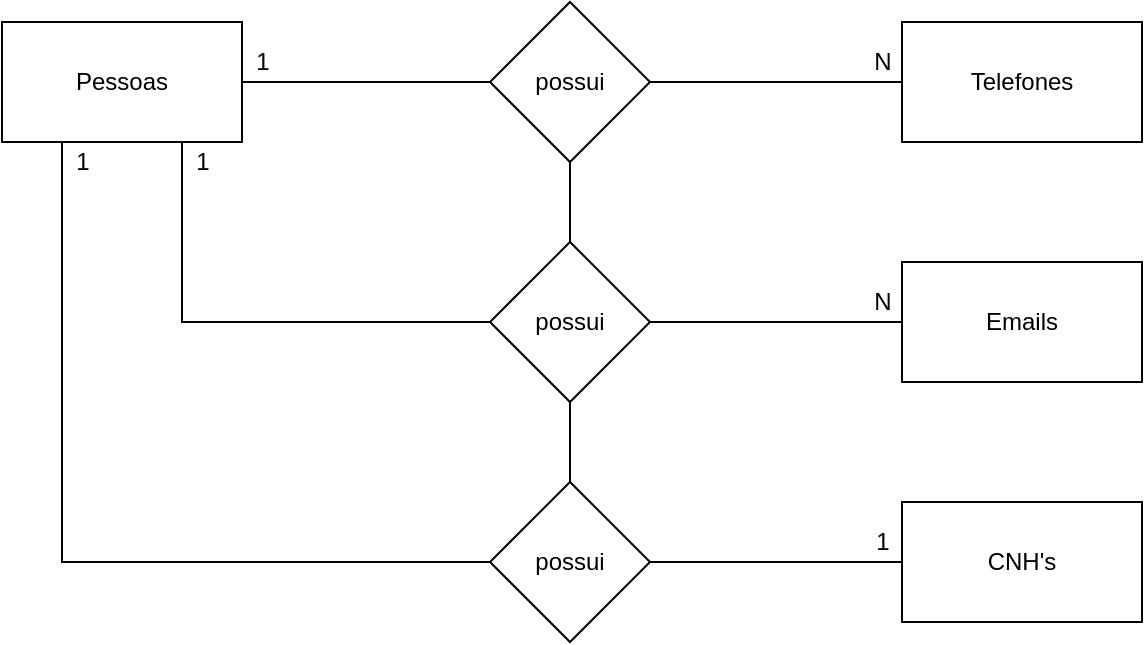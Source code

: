<mxfile version="14.4.3" type="device" pages="2"><diagram id="t8BV8j2_HZ3A0hGKls9n" name="conceitual"><mxGraphModel dx="1635" dy="862" grid="1" gridSize="10" guides="1" tooltips="1" connect="1" arrows="1" fold="1" page="1" pageScale="1" pageWidth="827" pageHeight="1169" math="0" shadow="0"><root><mxCell id="GEzozrkpOQhjvLry6i5O-0"/><mxCell id="GEzozrkpOQhjvLry6i5O-1" parent="GEzozrkpOQhjvLry6i5O-0"/><mxCell id="1Igzpfpe_ZIxKt5gRneG-7" style="edgeStyle=orthogonalEdgeStyle;rounded=0;orthogonalLoop=1;jettySize=auto;html=1;exitX=1;exitY=0.5;exitDx=0;exitDy=0;entryX=0;entryY=0.5;entryDx=0;entryDy=0;endArrow=none;endFill=0;" parent="GEzozrkpOQhjvLry6i5O-1" source="1Igzpfpe_ZIxKt5gRneG-0" target="1Igzpfpe_ZIxKt5gRneG-1" edge="1"><mxGeometry relative="1" as="geometry"/></mxCell><mxCell id="1Igzpfpe_ZIxKt5gRneG-15" style="edgeStyle=orthogonalEdgeStyle;rounded=0;orthogonalLoop=1;jettySize=auto;html=1;entryX=0;entryY=0.5;entryDx=0;entryDy=0;endArrow=none;endFill=0;" parent="GEzozrkpOQhjvLry6i5O-1" source="1Igzpfpe_ZIxKt5gRneG-0" target="1Igzpfpe_ZIxKt5gRneG-2" edge="1"><mxGeometry relative="1" as="geometry"><Array as="points"><mxPoint x="180" y="800"/></Array></mxGeometry></mxCell><mxCell id="1Igzpfpe_ZIxKt5gRneG-16" style="edgeStyle=orthogonalEdgeStyle;rounded=0;orthogonalLoop=1;jettySize=auto;html=1;exitX=0.25;exitY=1;exitDx=0;exitDy=0;entryX=0;entryY=0.5;entryDx=0;entryDy=0;endArrow=none;endFill=0;" parent="GEzozrkpOQhjvLry6i5O-1" source="1Igzpfpe_ZIxKt5gRneG-0" target="1Igzpfpe_ZIxKt5gRneG-3" edge="1"><mxGeometry relative="1" as="geometry"/></mxCell><mxCell id="1Igzpfpe_ZIxKt5gRneG-0" value="Pessoas" style="rounded=0;whiteSpace=wrap;html=1;" parent="GEzozrkpOQhjvLry6i5O-1" vertex="1"><mxGeometry x="90" y="650" width="120" height="60" as="geometry"/></mxCell><mxCell id="1Igzpfpe_ZIxKt5gRneG-8" style="edgeStyle=orthogonalEdgeStyle;rounded=0;orthogonalLoop=1;jettySize=auto;html=1;exitX=1;exitY=0.5;exitDx=0;exitDy=0;entryX=0;entryY=0.5;entryDx=0;entryDy=0;endArrow=none;endFill=0;" parent="GEzozrkpOQhjvLry6i5O-1" source="1Igzpfpe_ZIxKt5gRneG-1" target="1Igzpfpe_ZIxKt5gRneG-4" edge="1"><mxGeometry relative="1" as="geometry"/></mxCell><mxCell id="1Igzpfpe_ZIxKt5gRneG-9" style="edgeStyle=orthogonalEdgeStyle;rounded=0;orthogonalLoop=1;jettySize=auto;html=1;exitX=0.5;exitY=1;exitDx=0;exitDy=0;entryX=0.5;entryY=0;entryDx=0;entryDy=0;endArrow=none;endFill=0;" parent="GEzozrkpOQhjvLry6i5O-1" source="1Igzpfpe_ZIxKt5gRneG-1" target="1Igzpfpe_ZIxKt5gRneG-2" edge="1"><mxGeometry relative="1" as="geometry"/></mxCell><mxCell id="1Igzpfpe_ZIxKt5gRneG-1" value="possui" style="rhombus;whiteSpace=wrap;html=1;" parent="GEzozrkpOQhjvLry6i5O-1" vertex="1"><mxGeometry x="334" y="640" width="80" height="80" as="geometry"/></mxCell><mxCell id="1Igzpfpe_ZIxKt5gRneG-10" style="edgeStyle=orthogonalEdgeStyle;rounded=0;orthogonalLoop=1;jettySize=auto;html=1;exitX=0.5;exitY=1;exitDx=0;exitDy=0;entryX=0.5;entryY=0;entryDx=0;entryDy=0;endArrow=none;endFill=0;" parent="GEzozrkpOQhjvLry6i5O-1" source="1Igzpfpe_ZIxKt5gRneG-2" target="1Igzpfpe_ZIxKt5gRneG-3" edge="1"><mxGeometry relative="1" as="geometry"/></mxCell><mxCell id="1Igzpfpe_ZIxKt5gRneG-12" style="edgeStyle=orthogonalEdgeStyle;rounded=0;orthogonalLoop=1;jettySize=auto;html=1;exitX=1;exitY=0.5;exitDx=0;exitDy=0;entryX=0;entryY=0.5;entryDx=0;entryDy=0;endArrow=none;endFill=0;" parent="GEzozrkpOQhjvLry6i5O-1" source="1Igzpfpe_ZIxKt5gRneG-2" target="1Igzpfpe_ZIxKt5gRneG-5" edge="1"><mxGeometry relative="1" as="geometry"/></mxCell><mxCell id="1Igzpfpe_ZIxKt5gRneG-2" value="possui" style="rhombus;whiteSpace=wrap;html=1;" parent="GEzozrkpOQhjvLry6i5O-1" vertex="1"><mxGeometry x="334" y="760" width="80" height="80" as="geometry"/></mxCell><mxCell id="1Igzpfpe_ZIxKt5gRneG-11" style="edgeStyle=orthogonalEdgeStyle;rounded=0;orthogonalLoop=1;jettySize=auto;html=1;exitX=1;exitY=0.5;exitDx=0;exitDy=0;entryX=0;entryY=0.5;entryDx=0;entryDy=0;endArrow=none;endFill=0;" parent="GEzozrkpOQhjvLry6i5O-1" source="1Igzpfpe_ZIxKt5gRneG-3" target="1Igzpfpe_ZIxKt5gRneG-6" edge="1"><mxGeometry relative="1" as="geometry"/></mxCell><mxCell id="1Igzpfpe_ZIxKt5gRneG-3" value="possui" style="rhombus;whiteSpace=wrap;html=1;" parent="GEzozrkpOQhjvLry6i5O-1" vertex="1"><mxGeometry x="334" y="880" width="80" height="80" as="geometry"/></mxCell><mxCell id="1Igzpfpe_ZIxKt5gRneG-4" value="Telefones" style="rounded=0;whiteSpace=wrap;html=1;" parent="GEzozrkpOQhjvLry6i5O-1" vertex="1"><mxGeometry x="540" y="650" width="120" height="60" as="geometry"/></mxCell><mxCell id="1Igzpfpe_ZIxKt5gRneG-5" value="Emails" style="rounded=0;whiteSpace=wrap;html=1;" parent="GEzozrkpOQhjvLry6i5O-1" vertex="1"><mxGeometry x="540" y="770" width="120" height="60" as="geometry"/></mxCell><mxCell id="1Igzpfpe_ZIxKt5gRneG-6" value="CNH's" style="rounded=0;whiteSpace=wrap;html=1;" parent="GEzozrkpOQhjvLry6i5O-1" vertex="1"><mxGeometry x="540" y="890" width="120" height="60" as="geometry"/></mxCell><mxCell id="1Igzpfpe_ZIxKt5gRneG-13" value="1" style="text;html=1;align=center;verticalAlign=middle;resizable=0;points=[];autosize=1;" parent="GEzozrkpOQhjvLry6i5O-1" vertex="1"><mxGeometry x="210" y="660" width="20" height="20" as="geometry"/></mxCell><mxCell id="1Igzpfpe_ZIxKt5gRneG-14" value="N" style="text;html=1;align=center;verticalAlign=middle;resizable=0;points=[];autosize=1;" parent="GEzozrkpOQhjvLry6i5O-1" vertex="1"><mxGeometry x="520" y="660" width="20" height="20" as="geometry"/></mxCell><mxCell id="1Igzpfpe_ZIxKt5gRneG-17" value="1" style="text;html=1;align=center;verticalAlign=middle;resizable=0;points=[];autosize=1;" parent="GEzozrkpOQhjvLry6i5O-1" vertex="1"><mxGeometry x="180" y="710" width="20" height="20" as="geometry"/></mxCell><mxCell id="1Igzpfpe_ZIxKt5gRneG-19" value="N" style="text;html=1;align=center;verticalAlign=middle;resizable=0;points=[];autosize=1;" parent="GEzozrkpOQhjvLry6i5O-1" vertex="1"><mxGeometry x="520" y="780" width="20" height="20" as="geometry"/></mxCell><mxCell id="1Igzpfpe_ZIxKt5gRneG-20" value="1" style="text;html=1;align=center;verticalAlign=middle;resizable=0;points=[];autosize=1;" parent="GEzozrkpOQhjvLry6i5O-1" vertex="1"><mxGeometry x="120" y="710" width="20" height="20" as="geometry"/></mxCell><mxCell id="1Igzpfpe_ZIxKt5gRneG-21" value="1" style="text;html=1;align=center;verticalAlign=middle;resizable=0;points=[];autosize=1;" parent="GEzozrkpOQhjvLry6i5O-1" vertex="1"><mxGeometry x="520" y="900" width="20" height="20" as="geometry"/></mxCell></root></mxGraphModel></diagram><diagram id="pjYBMyPVj3o_vBUsraZ2" name="logico"><mxGraphModel dx="1635" dy="862" grid="1" gridSize="10" guides="1" tooltips="1" connect="1" arrows="1" fold="1" page="1" pageScale="1" pageWidth="827" pageHeight="1169" math="0" shadow="0"><root><mxCell id="FEZnbk2gHO4V11N39Elw-0"/><mxCell id="FEZnbk2gHO4V11N39Elw-1" parent="FEZnbk2gHO4V11N39Elw-0"/><mxCell id="FEZnbk2gHO4V11N39Elw-2" value="Pessoa" style="shape=table;startSize=30;container=1;collapsible=1;childLayout=tableLayout;fixedRows=1;rowLines=0;fontStyle=1;align=center;resizeLast=1;" vertex="1" parent="FEZnbk2gHO4V11N39Elw-1"><mxGeometry x="40" y="200" width="180" height="130" as="geometry"/></mxCell><mxCell id="FEZnbk2gHO4V11N39Elw-3" value="" style="shape=partialRectangle;collapsible=0;dropTarget=0;pointerEvents=0;fillColor=none;top=0;left=0;bottom=1;right=0;points=[[0,0.5],[1,0.5]];portConstraint=eastwest;" vertex="1" parent="FEZnbk2gHO4V11N39Elw-2"><mxGeometry y="30" width="180" height="30" as="geometry"/></mxCell><mxCell id="FEZnbk2gHO4V11N39Elw-4" value="PK" style="shape=partialRectangle;connectable=0;fillColor=none;top=0;left=0;bottom=0;right=0;fontStyle=1;overflow=hidden;" vertex="1" parent="FEZnbk2gHO4V11N39Elw-3"><mxGeometry width="30" height="30" as="geometry"/></mxCell><mxCell id="FEZnbk2gHO4V11N39Elw-5" value="idPessoa" style="shape=partialRectangle;connectable=0;fillColor=none;top=0;left=0;bottom=0;right=0;align=left;spacingLeft=6;fontStyle=5;overflow=hidden;" vertex="1" parent="FEZnbk2gHO4V11N39Elw-3"><mxGeometry x="30" width="150" height="30" as="geometry"/></mxCell><mxCell id="FEZnbk2gHO4V11N39Elw-6" value="" style="shape=partialRectangle;collapsible=0;dropTarget=0;pointerEvents=0;fillColor=none;top=0;left=0;bottom=0;right=0;points=[[0,0.5],[1,0.5]];portConstraint=eastwest;" vertex="1" parent="FEZnbk2gHO4V11N39Elw-2"><mxGeometry y="60" width="180" height="30" as="geometry"/></mxCell><mxCell id="FEZnbk2gHO4V11N39Elw-7" value="" style="shape=partialRectangle;connectable=0;fillColor=none;top=0;left=0;bottom=0;right=0;editable=1;overflow=hidden;" vertex="1" parent="FEZnbk2gHO4V11N39Elw-6"><mxGeometry width="30" height="30" as="geometry"/></mxCell><mxCell id="FEZnbk2gHO4V11N39Elw-8" value="Nome" style="shape=partialRectangle;connectable=0;fillColor=none;top=0;left=0;bottom=0;right=0;align=left;spacingLeft=6;overflow=hidden;" vertex="1" parent="FEZnbk2gHO4V11N39Elw-6"><mxGeometry x="30" width="150" height="30" as="geometry"/></mxCell><mxCell id="FEZnbk2gHO4V11N39Elw-9" value="" style="shape=partialRectangle;collapsible=0;dropTarget=0;pointerEvents=0;fillColor=none;top=0;left=0;bottom=0;right=0;points=[[0,0.5],[1,0.5]];portConstraint=eastwest;" vertex="1" parent="FEZnbk2gHO4V11N39Elw-2"><mxGeometry y="90" width="180" height="30" as="geometry"/></mxCell><mxCell id="FEZnbk2gHO4V11N39Elw-10" value="" style="shape=partialRectangle;connectable=0;fillColor=none;top=0;left=0;bottom=0;right=0;editable=1;overflow=hidden;" vertex="1" parent="FEZnbk2gHO4V11N39Elw-9"><mxGeometry width="30" height="30" as="geometry"/></mxCell><mxCell id="FEZnbk2gHO4V11N39Elw-11" value="Idade" style="shape=partialRectangle;connectable=0;fillColor=none;top=0;left=0;bottom=0;right=0;align=left;spacingLeft=6;overflow=hidden;" vertex="1" parent="FEZnbk2gHO4V11N39Elw-9"><mxGeometry x="30" width="150" height="30" as="geometry"/></mxCell><mxCell id="Nq5NEAGhNQshDoC2WUac-13" value="Telefones" style="shape=table;startSize=30;container=1;collapsible=1;childLayout=tableLayout;fixedRows=1;rowLines=0;fontStyle=1;align=center;resizeLast=1;" vertex="1" parent="FEZnbk2gHO4V11N39Elw-1"><mxGeometry x="390" width="180" height="130" as="geometry"/></mxCell><mxCell id="Nq5NEAGhNQshDoC2WUac-14" value="" style="shape=partialRectangle;collapsible=0;dropTarget=0;pointerEvents=0;fillColor=none;top=0;left=0;bottom=0;right=0;points=[[0,0.5],[1,0.5]];portConstraint=eastwest;" vertex="1" parent="Nq5NEAGhNQshDoC2WUac-13"><mxGeometry y="30" width="180" height="30" as="geometry"/></mxCell><mxCell id="Nq5NEAGhNQshDoC2WUac-15" value="PK" style="shape=partialRectangle;connectable=0;fillColor=none;top=0;left=0;bottom=0;right=0;fontStyle=1;overflow=hidden;" vertex="1" parent="Nq5NEAGhNQshDoC2WUac-14"><mxGeometry width="60" height="30" as="geometry"/></mxCell><mxCell id="Nq5NEAGhNQshDoC2WUac-16" value="idTelefone" style="shape=partialRectangle;connectable=0;fillColor=none;top=0;left=0;bottom=0;right=0;align=left;spacingLeft=6;fontStyle=5;overflow=hidden;" vertex="1" parent="Nq5NEAGhNQshDoC2WUac-14"><mxGeometry x="60" width="120" height="30" as="geometry"/></mxCell><mxCell id="Nq5NEAGhNQshDoC2WUac-17" value="" style="shape=partialRectangle;collapsible=0;dropTarget=0;pointerEvents=0;fillColor=none;top=0;left=0;bottom=1;right=0;points=[[0,0.5],[1,0.5]];portConstraint=eastwest;" vertex="1" parent="Nq5NEAGhNQshDoC2WUac-13"><mxGeometry y="60" width="180" height="30" as="geometry"/></mxCell><mxCell id="Nq5NEAGhNQshDoC2WUac-18" value="FK" style="shape=partialRectangle;connectable=0;fillColor=none;top=0;left=0;bottom=0;right=0;fontStyle=1;overflow=hidden;" vertex="1" parent="Nq5NEAGhNQshDoC2WUac-17"><mxGeometry width="60" height="30" as="geometry"/></mxCell><mxCell id="Nq5NEAGhNQshDoC2WUac-19" value="idPessoa" style="shape=partialRectangle;connectable=0;fillColor=none;top=0;left=0;bottom=0;right=0;align=left;spacingLeft=6;fontStyle=5;overflow=hidden;" vertex="1" parent="Nq5NEAGhNQshDoC2WUac-17"><mxGeometry x="60" width="120" height="30" as="geometry"/></mxCell><mxCell id="Nq5NEAGhNQshDoC2WUac-23" value="" style="shape=partialRectangle;collapsible=0;dropTarget=0;pointerEvents=0;fillColor=none;top=0;left=0;bottom=0;right=0;points=[[0,0.5],[1,0.5]];portConstraint=eastwest;" vertex="1" parent="Nq5NEAGhNQshDoC2WUac-13"><mxGeometry y="90" width="180" height="30" as="geometry"/></mxCell><mxCell id="Nq5NEAGhNQshDoC2WUac-24" value="" style="shape=partialRectangle;connectable=0;fillColor=none;top=0;left=0;bottom=0;right=0;editable=1;overflow=hidden;" vertex="1" parent="Nq5NEAGhNQshDoC2WUac-23"><mxGeometry width="60" height="30" as="geometry"/></mxCell><mxCell id="Nq5NEAGhNQshDoC2WUac-25" value="(11) 98991-5309" style="shape=partialRectangle;connectable=0;fillColor=none;top=0;left=0;bottom=0;right=0;align=left;spacingLeft=6;overflow=hidden;" vertex="1" parent="Nq5NEAGhNQshDoC2WUac-23"><mxGeometry x="60" width="120" height="30" as="geometry"/></mxCell><mxCell id="Nq5NEAGhNQshDoC2WUac-26" value="" style="edgeStyle=entityRelationEdgeStyle;fontSize=12;html=1;endArrow=ERoneToMany;" edge="1" parent="FEZnbk2gHO4V11N39Elw-1" source="FEZnbk2gHO4V11N39Elw-3" target="Nq5NEAGhNQshDoC2WUac-17"><mxGeometry width="100" height="100" relative="1" as="geometry"><mxPoint x="260" y="470" as="sourcePoint"/><mxPoint x="360" y="370" as="targetPoint"/></mxGeometry></mxCell><mxCell id="Nq5NEAGhNQshDoC2WUac-27" value="Emails" style="shape=table;startSize=30;container=1;collapsible=1;childLayout=tableLayout;fixedRows=1;rowLines=0;fontStyle=1;align=center;resizeLast=1;" vertex="1" parent="FEZnbk2gHO4V11N39Elw-1"><mxGeometry x="390" y="185" width="180" height="130" as="geometry"/></mxCell><mxCell id="Nq5NEAGhNQshDoC2WUac-28" value="" style="shape=partialRectangle;collapsible=0;dropTarget=0;pointerEvents=0;fillColor=none;top=0;left=0;bottom=0;right=0;points=[[0,0.5],[1,0.5]];portConstraint=eastwest;" vertex="1" parent="Nq5NEAGhNQshDoC2WUac-27"><mxGeometry y="30" width="180" height="30" as="geometry"/></mxCell><mxCell id="Nq5NEAGhNQshDoC2WUac-29" value="PK" style="shape=partialRectangle;connectable=0;fillColor=none;top=0;left=0;bottom=0;right=0;fontStyle=1;overflow=hidden;" vertex="1" parent="Nq5NEAGhNQshDoC2WUac-28"><mxGeometry width="60" height="30" as="geometry"/></mxCell><mxCell id="Nq5NEAGhNQshDoC2WUac-30" value="idEmail" style="shape=partialRectangle;connectable=0;fillColor=none;top=0;left=0;bottom=0;right=0;align=left;spacingLeft=6;fontStyle=5;overflow=hidden;" vertex="1" parent="Nq5NEAGhNQshDoC2WUac-28"><mxGeometry x="60" width="120" height="30" as="geometry"/></mxCell><mxCell id="Nq5NEAGhNQshDoC2WUac-31" value="" style="shape=partialRectangle;collapsible=0;dropTarget=0;pointerEvents=0;fillColor=none;top=0;left=0;bottom=1;right=0;points=[[0,0.5],[1,0.5]];portConstraint=eastwest;" vertex="1" parent="Nq5NEAGhNQshDoC2WUac-27"><mxGeometry y="60" width="180" height="30" as="geometry"/></mxCell><mxCell id="Nq5NEAGhNQshDoC2WUac-32" value="FK" style="shape=partialRectangle;connectable=0;fillColor=none;top=0;left=0;bottom=0;right=0;fontStyle=1;overflow=hidden;" vertex="1" parent="Nq5NEAGhNQshDoC2WUac-31"><mxGeometry width="60" height="30" as="geometry"/></mxCell><mxCell id="Nq5NEAGhNQshDoC2WUac-33" value="idPessoa" style="shape=partialRectangle;connectable=0;fillColor=none;top=0;left=0;bottom=0;right=0;align=left;spacingLeft=6;fontStyle=5;overflow=hidden;" vertex="1" parent="Nq5NEAGhNQshDoC2WUac-31"><mxGeometry x="60" width="120" height="30" as="geometry"/></mxCell><mxCell id="Nq5NEAGhNQshDoC2WUac-34" value="" style="shape=partialRectangle;collapsible=0;dropTarget=0;pointerEvents=0;fillColor=none;top=0;left=0;bottom=0;right=0;points=[[0,0.5],[1,0.5]];portConstraint=eastwest;" vertex="1" parent="Nq5NEAGhNQshDoC2WUac-27"><mxGeometry y="90" width="180" height="30" as="geometry"/></mxCell><mxCell id="Nq5NEAGhNQshDoC2WUac-35" value="" style="shape=partialRectangle;connectable=0;fillColor=none;top=0;left=0;bottom=0;right=0;editable=1;overflow=hidden;" vertex="1" parent="Nq5NEAGhNQshDoC2WUac-34"><mxGeometry width="60" height="30" as="geometry"/></mxCell><mxCell id="Nq5NEAGhNQshDoC2WUac-36" value="jovi.oli04@gmail.com" style="shape=partialRectangle;connectable=0;fillColor=none;top=0;left=0;bottom=0;right=0;align=left;spacingLeft=6;overflow=hidden;" vertex="1" parent="Nq5NEAGhNQshDoC2WUac-34"><mxGeometry x="60" width="120" height="30" as="geometry"/></mxCell><mxCell id="Nq5NEAGhNQshDoC2WUac-43" value="" style="edgeStyle=entityRelationEdgeStyle;fontSize=12;html=1;endArrow=ERoneToMany;" edge="1" parent="FEZnbk2gHO4V11N39Elw-1" source="FEZnbk2gHO4V11N39Elw-3" target="Nq5NEAGhNQshDoC2WUac-31"><mxGeometry width="100" height="100" relative="1" as="geometry"><mxPoint x="230" y="255" as="sourcePoint"/><mxPoint x="400" y="85" as="targetPoint"/></mxGeometry></mxCell><mxCell id="Nq5NEAGhNQshDoC2WUac-44" value="" style="edgeStyle=entityRelationEdgeStyle;fontSize=12;html=1;endArrow=ERmandOne;startArrow=ERmandOne;" edge="1" parent="FEZnbk2gHO4V11N39Elw-1" source="FEZnbk2gHO4V11N39Elw-3" target="Nq5NEAGhNQshDoC2WUac-49"><mxGeometry width="100" height="100" relative="1" as="geometry"><mxPoint x="190" y="550" as="sourcePoint"/><mxPoint x="290" y="450" as="targetPoint"/></mxGeometry></mxCell><mxCell id="Nq5NEAGhNQshDoC2WUac-45" value="CNH" style="shape=table;startSize=30;container=1;collapsible=1;childLayout=tableLayout;fixedRows=1;rowLines=0;fontStyle=1;align=center;resizeLast=1;" vertex="1" parent="FEZnbk2gHO4V11N39Elw-1"><mxGeometry x="390" y="360" width="180" height="130" as="geometry"/></mxCell><mxCell id="Nq5NEAGhNQshDoC2WUac-46" value="" style="shape=partialRectangle;collapsible=0;dropTarget=0;pointerEvents=0;fillColor=none;top=0;left=0;bottom=0;right=0;points=[[0,0.5],[1,0.5]];portConstraint=eastwest;" vertex="1" parent="Nq5NEAGhNQshDoC2WUac-45"><mxGeometry y="30" width="180" height="30" as="geometry"/></mxCell><mxCell id="Nq5NEAGhNQshDoC2WUac-47" value="PK" style="shape=partialRectangle;connectable=0;fillColor=none;top=0;left=0;bottom=0;right=0;fontStyle=1;overflow=hidden;" vertex="1" parent="Nq5NEAGhNQshDoC2WUac-46"><mxGeometry width="60" height="30" as="geometry"/></mxCell><mxCell id="Nq5NEAGhNQshDoC2WUac-48" value="idCNH" style="shape=partialRectangle;connectable=0;fillColor=none;top=0;left=0;bottom=0;right=0;align=left;spacingLeft=6;fontStyle=5;overflow=hidden;" vertex="1" parent="Nq5NEAGhNQshDoC2WUac-46"><mxGeometry x="60" width="120" height="30" as="geometry"/></mxCell><mxCell id="Nq5NEAGhNQshDoC2WUac-49" value="" style="shape=partialRectangle;collapsible=0;dropTarget=0;pointerEvents=0;fillColor=none;top=0;left=0;bottom=1;right=0;points=[[0,0.5],[1,0.5]];portConstraint=eastwest;" vertex="1" parent="Nq5NEAGhNQshDoC2WUac-45"><mxGeometry y="60" width="180" height="30" as="geometry"/></mxCell><mxCell id="Nq5NEAGhNQshDoC2WUac-50" value="FK" style="shape=partialRectangle;connectable=0;fillColor=none;top=0;left=0;bottom=0;right=0;fontStyle=1;overflow=hidden;" vertex="1" parent="Nq5NEAGhNQshDoC2WUac-49"><mxGeometry width="60" height="30" as="geometry"/></mxCell><mxCell id="Nq5NEAGhNQshDoC2WUac-51" value="idPessoa" style="shape=partialRectangle;connectable=0;fillColor=none;top=0;left=0;bottom=0;right=0;align=left;spacingLeft=6;fontStyle=5;overflow=hidden;" vertex="1" parent="Nq5NEAGhNQshDoC2WUac-49"><mxGeometry x="60" width="120" height="30" as="geometry"/></mxCell><mxCell id="Nq5NEAGhNQshDoC2WUac-52" value="" style="shape=partialRectangle;collapsible=0;dropTarget=0;pointerEvents=0;fillColor=none;top=0;left=0;bottom=0;right=0;points=[[0,0.5],[1,0.5]];portConstraint=eastwest;" vertex="1" parent="Nq5NEAGhNQshDoC2WUac-45"><mxGeometry y="90" width="180" height="30" as="geometry"/></mxCell><mxCell id="Nq5NEAGhNQshDoC2WUac-53" value="" style="shape=partialRectangle;connectable=0;fillColor=none;top=0;left=0;bottom=0;right=0;editable=1;overflow=hidden;" vertex="1" parent="Nq5NEAGhNQshDoC2WUac-52"><mxGeometry width="60" height="30" as="geometry"/></mxCell><mxCell id="Nq5NEAGhNQshDoC2WUac-54" value="12345678901" style="shape=partialRectangle;connectable=0;fillColor=none;top=0;left=0;bottom=0;right=0;align=left;spacingLeft=6;overflow=hidden;" vertex="1" parent="Nq5NEAGhNQshDoC2WUac-52"><mxGeometry x="60" width="120" height="30" as="geometry"/></mxCell></root></mxGraphModel></diagram></mxfile>